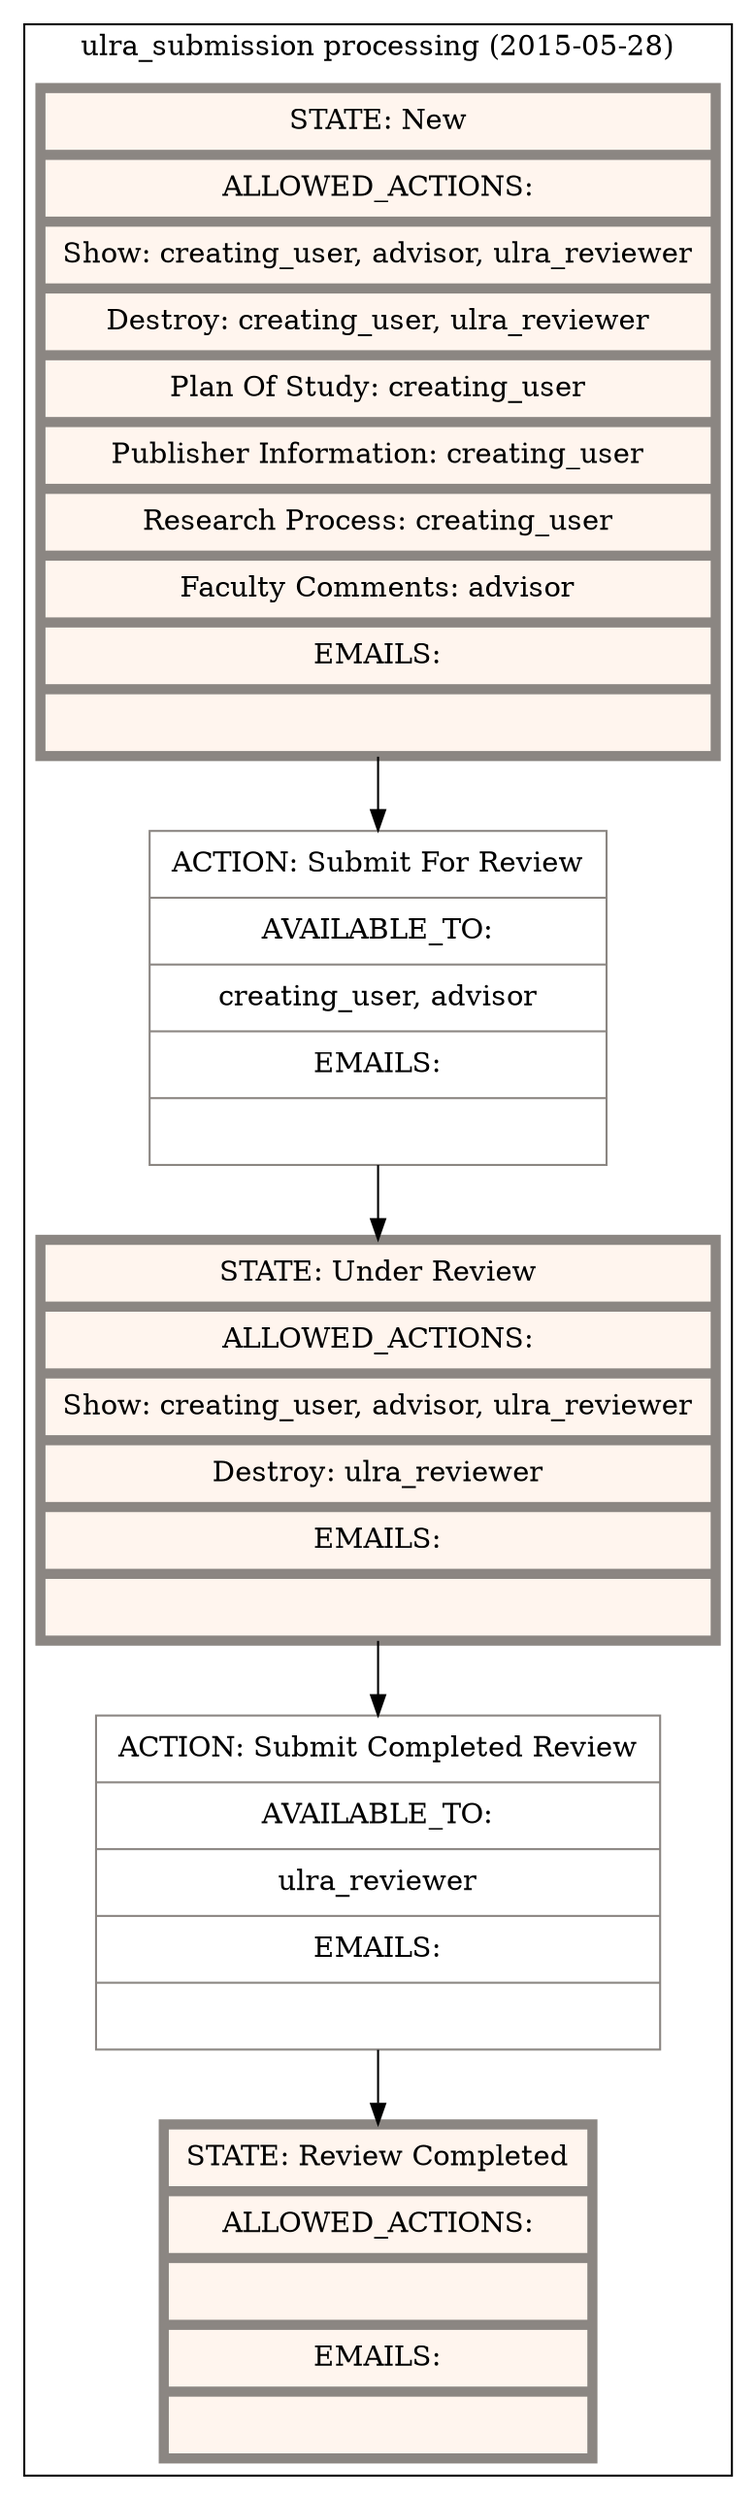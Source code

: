 digraph "G" {
  compound=true;
  node[color="grey15" margin="0.15, 0.125"];
  subgraph cluster_0 {
    label="ulra_submission processing (2015-05-28)"
    node[style=filled fillcolor=white color="seashell4"]
    subgraph 0 {
      label="States";
      node[shape="record" fillcolor="seashell1" penwidth=5]
      state_new [label="{ STATE: New | ALLOWED_ACTIONS: | Show: creating_user, advisor, ulra_reviewer | Destroy: creating_user, ulra_reviewer | Plan Of Study: creating_user | Publisher Information: creating_user | Research Process: creating_user | Faculty Comments: advisor | EMAILS: |  }"]
      state_review_completed [label="{ STATE: Review Completed | ALLOWED_ACTIONS: |  | EMAILS: |  }"]
      state_under_review [label="{ STATE: Under Review | ALLOWED_ACTIONS: | Show: creating_user, advisor, ulra_reviewer | Destroy: ulra_reviewer | EMAILS: |  }"]
    }
    subgraph 1 {
      label="Actions"
      node[shape="record" shape=record penwidth=1]
        action_submit_for_review [label="{ ACTION: Submit For Review | AVAILABLE_TO: | creating_user, advisor | EMAILS: |  }"]
        action_submit_completed_review [label="{ ACTION: Submit Completed Review | AVAILABLE_TO: | ulra_reviewer | EMAILS: |  }"]
    }
      state_new -> action_submit_for_review
      action_submit_for_review -> state_under_review
      state_under_review -> action_submit_completed_review
      action_submit_completed_review -> state_review_completed
  }
}
